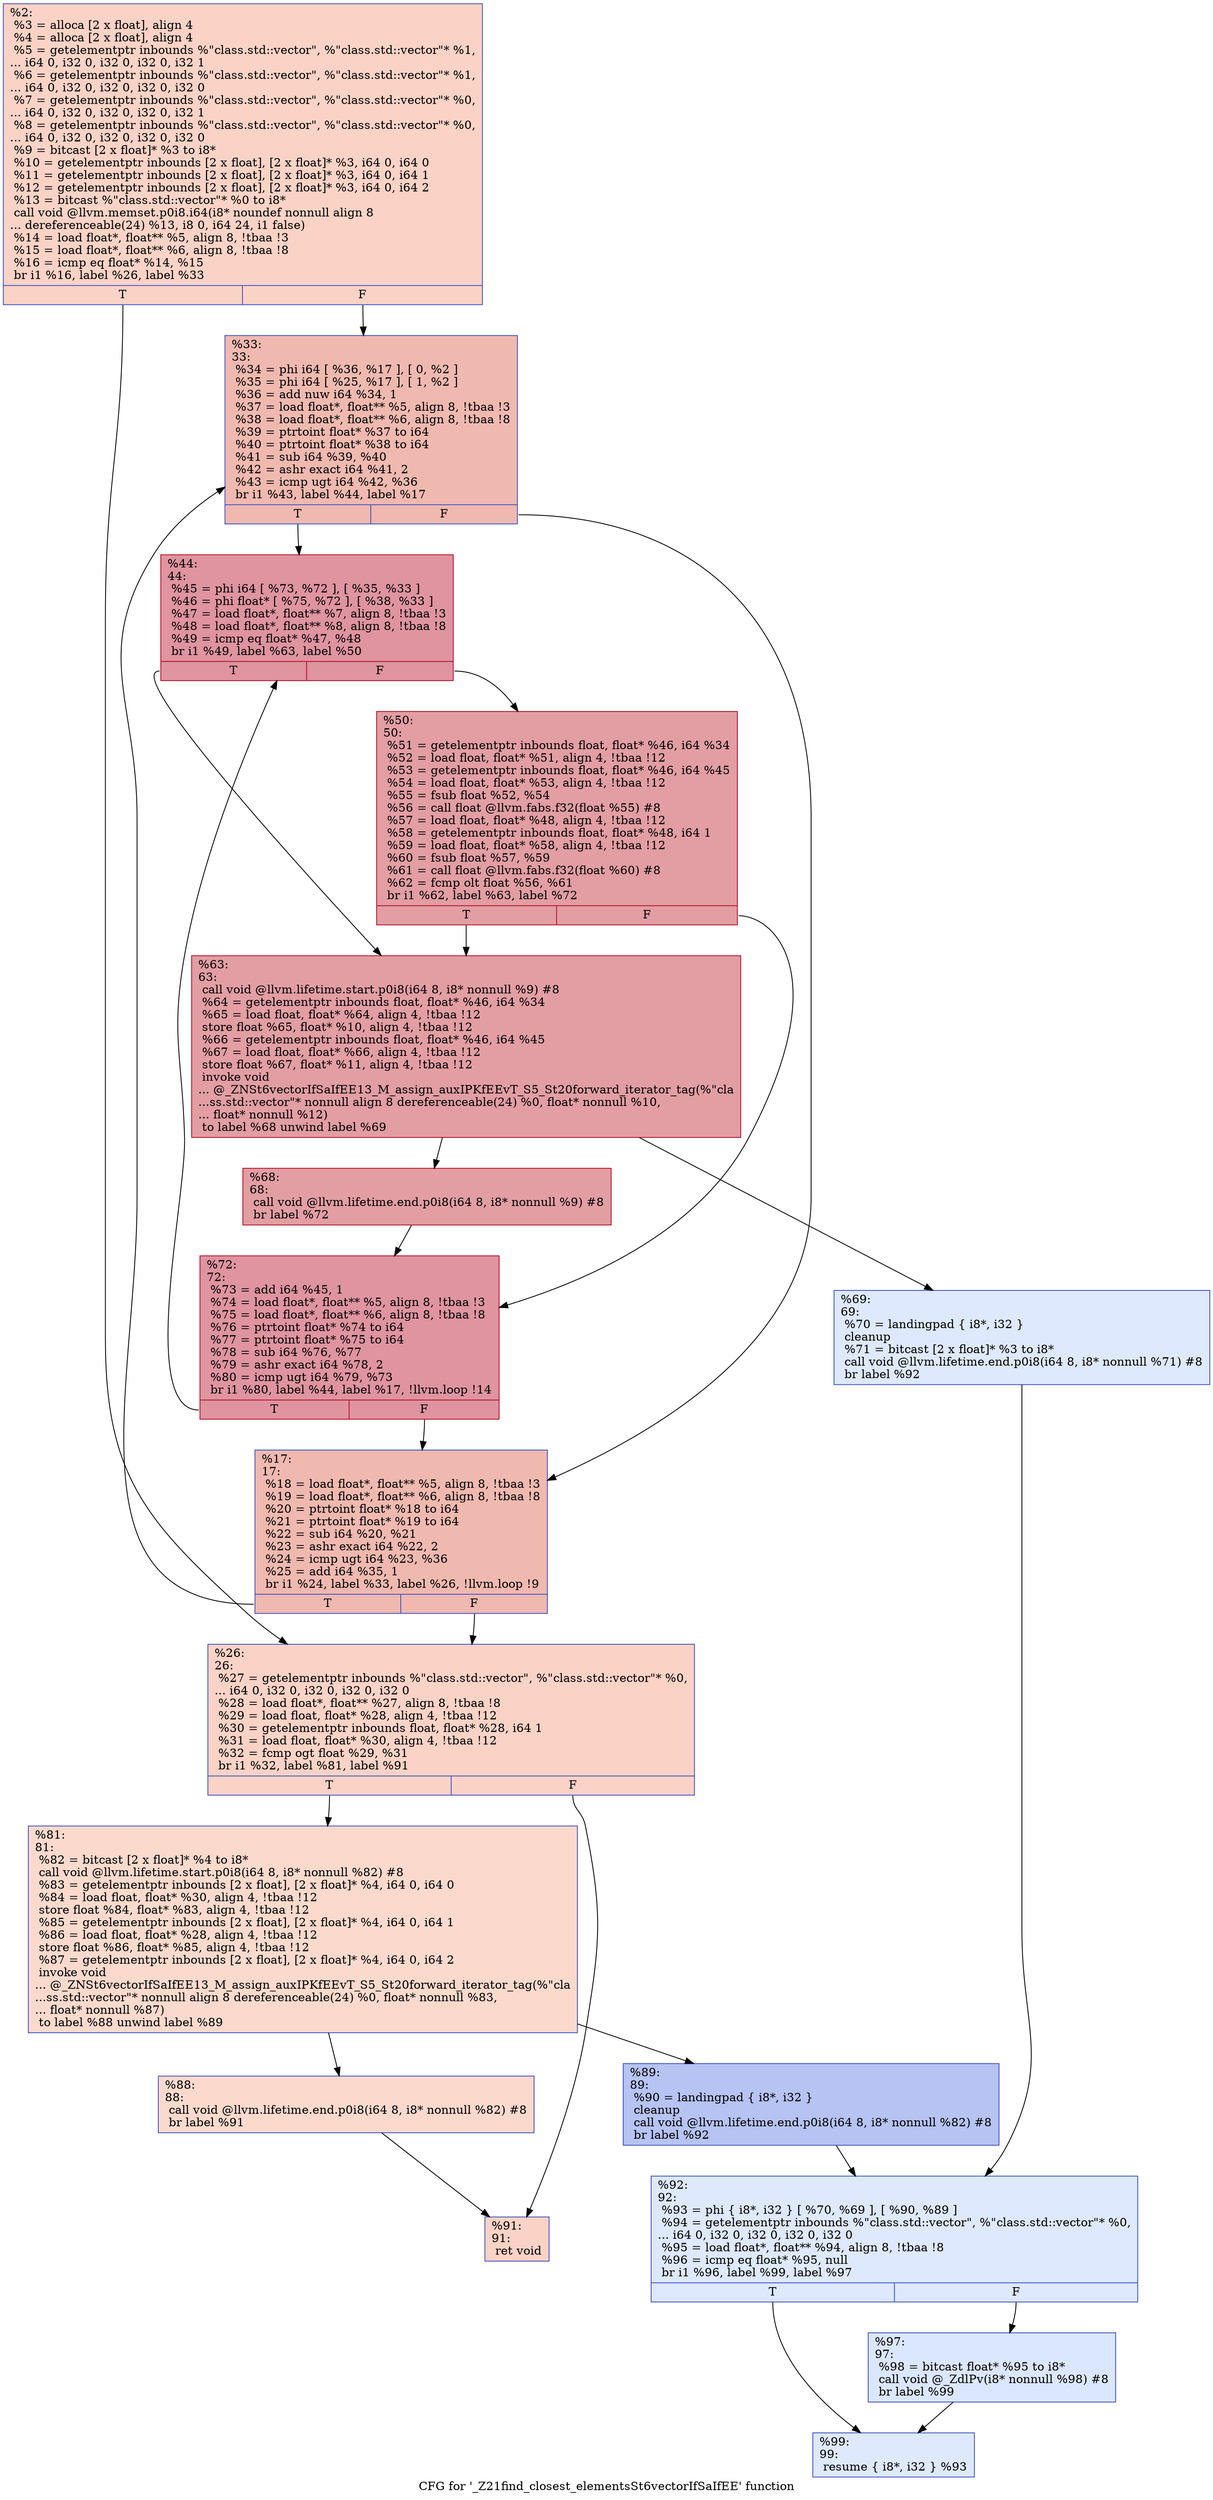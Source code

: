 digraph "CFG for '_Z21find_closest_elementsSt6vectorIfSaIfEE' function" {
	label="CFG for '_Z21find_closest_elementsSt6vectorIfSaIfEE' function";

	Node0x55ca834762f0 [shape=record,color="#3d50c3ff", style=filled, fillcolor="#f59c7d70",label="{%2:\l  %3 = alloca [2 x float], align 4\l  %4 = alloca [2 x float], align 4\l  %5 = getelementptr inbounds %\"class.std::vector\", %\"class.std::vector\"* %1,\l... i64 0, i32 0, i32 0, i32 0, i32 1\l  %6 = getelementptr inbounds %\"class.std::vector\", %\"class.std::vector\"* %1,\l... i64 0, i32 0, i32 0, i32 0, i32 0\l  %7 = getelementptr inbounds %\"class.std::vector\", %\"class.std::vector\"* %0,\l... i64 0, i32 0, i32 0, i32 0, i32 1\l  %8 = getelementptr inbounds %\"class.std::vector\", %\"class.std::vector\"* %0,\l... i64 0, i32 0, i32 0, i32 0, i32 0\l  %9 = bitcast [2 x float]* %3 to i8*\l  %10 = getelementptr inbounds [2 x float], [2 x float]* %3, i64 0, i64 0\l  %11 = getelementptr inbounds [2 x float], [2 x float]* %3, i64 0, i64 1\l  %12 = getelementptr inbounds [2 x float], [2 x float]* %3, i64 0, i64 2\l  %13 = bitcast %\"class.std::vector\"* %0 to i8*\l  call void @llvm.memset.p0i8.i64(i8* noundef nonnull align 8\l... dereferenceable(24) %13, i8 0, i64 24, i1 false)\l  %14 = load float*, float** %5, align 8, !tbaa !3\l  %15 = load float*, float** %6, align 8, !tbaa !8\l  %16 = icmp eq float* %14, %15\l  br i1 %16, label %26, label %33\l|{<s0>T|<s1>F}}"];
	Node0x55ca834762f0:s0 -> Node0x55ca83478440;
	Node0x55ca834762f0:s1 -> Node0x55ca834784d0;
	Node0x55ca83478610 [shape=record,color="#3d50c3ff", style=filled, fillcolor="#de614d70",label="{%17:\l17:                                               \l  %18 = load float*, float** %5, align 8, !tbaa !3\l  %19 = load float*, float** %6, align 8, !tbaa !8\l  %20 = ptrtoint float* %18 to i64\l  %21 = ptrtoint float* %19 to i64\l  %22 = sub i64 %20, %21\l  %23 = ashr exact i64 %22, 2\l  %24 = icmp ugt i64 %23, %36\l  %25 = add i64 %35, 1\l  br i1 %24, label %33, label %26, !llvm.loop !9\l|{<s0>T|<s1>F}}"];
	Node0x55ca83478610:s0 -> Node0x55ca834784d0;
	Node0x55ca83478610:s1 -> Node0x55ca83478440;
	Node0x55ca83478440 [shape=record,color="#3d50c3ff", style=filled, fillcolor="#f59c7d70",label="{%26:\l26:                                               \l  %27 = getelementptr inbounds %\"class.std::vector\", %\"class.std::vector\"* %0,\l... i64 0, i32 0, i32 0, i32 0, i32 0\l  %28 = load float*, float** %27, align 8, !tbaa !8\l  %29 = load float, float* %28, align 4, !tbaa !12\l  %30 = getelementptr inbounds float, float* %28, i64 1\l  %31 = load float, float* %30, align 4, !tbaa !12\l  %32 = fcmp ogt float %29, %31\l  br i1 %32, label %81, label %91\l|{<s0>T|<s1>F}}"];
	Node0x55ca83478440:s0 -> Node0x55ca8347a510;
	Node0x55ca83478440:s1 -> Node0x55ca8347a5a0;
	Node0x55ca834784d0 [shape=record,color="#3d50c3ff", style=filled, fillcolor="#de614d70",label="{%33:\l33:                                               \l  %34 = phi i64 [ %36, %17 ], [ 0, %2 ]\l  %35 = phi i64 [ %25, %17 ], [ 1, %2 ]\l  %36 = add nuw i64 %34, 1\l  %37 = load float*, float** %5, align 8, !tbaa !3\l  %38 = load float*, float** %6, align 8, !tbaa !8\l  %39 = ptrtoint float* %37 to i64\l  %40 = ptrtoint float* %38 to i64\l  %41 = sub i64 %39, %40\l  %42 = ashr exact i64 %41, 2\l  %43 = icmp ugt i64 %42, %36\l  br i1 %43, label %44, label %17\l|{<s0>T|<s1>F}}"];
	Node0x55ca834784d0:s0 -> Node0x55ca8347ac40;
	Node0x55ca834784d0:s1 -> Node0x55ca83478610;
	Node0x55ca8347ac40 [shape=record,color="#b70d28ff", style=filled, fillcolor="#b70d2870",label="{%44:\l44:                                               \l  %45 = phi i64 [ %73, %72 ], [ %35, %33 ]\l  %46 = phi float* [ %75, %72 ], [ %38, %33 ]\l  %47 = load float*, float** %7, align 8, !tbaa !3\l  %48 = load float*, float** %8, align 8, !tbaa !8\l  %49 = icmp eq float* %47, %48\l  br i1 %49, label %63, label %50\l|{<s0>T|<s1>F}}"];
	Node0x55ca8347ac40:s0 -> Node0x55ca8347b060;
	Node0x55ca8347ac40:s1 -> Node0x55ca8347b0f0;
	Node0x55ca8347b0f0 [shape=record,color="#b70d28ff", style=filled, fillcolor="#be242e70",label="{%50:\l50:                                               \l  %51 = getelementptr inbounds float, float* %46, i64 %34\l  %52 = load float, float* %51, align 4, !tbaa !12\l  %53 = getelementptr inbounds float, float* %46, i64 %45\l  %54 = load float, float* %53, align 4, !tbaa !12\l  %55 = fsub float %52, %54\l  %56 = call float @llvm.fabs.f32(float %55) #8\l  %57 = load float, float* %48, align 4, !tbaa !12\l  %58 = getelementptr inbounds float, float* %48, i64 1\l  %59 = load float, float* %58, align 4, !tbaa !12\l  %60 = fsub float %57, %59\l  %61 = call float @llvm.fabs.f32(float %60) #8\l  %62 = fcmp olt float %56, %61\l  br i1 %62, label %63, label %72\l|{<s0>T|<s1>F}}"];
	Node0x55ca8347b0f0:s0 -> Node0x55ca8347b060;
	Node0x55ca8347b0f0:s1 -> Node0x55ca8347ad40;
	Node0x55ca8347b060 [shape=record,color="#b70d28ff", style=filled, fillcolor="#be242e70",label="{%63:\l63:                                               \l  call void @llvm.lifetime.start.p0i8(i64 8, i8* nonnull %9) #8\l  %64 = getelementptr inbounds float, float* %46, i64 %34\l  %65 = load float, float* %64, align 4, !tbaa !12\l  store float %65, float* %10, align 4, !tbaa !12\l  %66 = getelementptr inbounds float, float* %46, i64 %45\l  %67 = load float, float* %66, align 4, !tbaa !12\l  store float %67, float* %11, align 4, !tbaa !12\l  invoke void\l... @_ZNSt6vectorIfSaIfEE13_M_assign_auxIPKfEEvT_S5_St20forward_iterator_tag(%\"cla\l...ss.std::vector\"* nonnull align 8 dereferenceable(24) %0, float* nonnull %10,\l... float* nonnull %12)\l          to label %68 unwind label %69\l}"];
	Node0x55ca8347b060 -> Node0x55ca8347c680;
	Node0x55ca8347b060 -> Node0x55ca8347c6d0;
	Node0x55ca8347c680 [shape=record,color="#b70d28ff", style=filled, fillcolor="#be242e70",label="{%68:\l68:                                               \l  call void @llvm.lifetime.end.p0i8(i64 8, i8* nonnull %9) #8\l  br label %72\l}"];
	Node0x55ca8347c680 -> Node0x55ca8347ad40;
	Node0x55ca8347c6d0 [shape=record,color="#3d50c3ff", style=filled, fillcolor="#b5cdfa70",label="{%69:\l69:                                               \l  %70 = landingpad \{ i8*, i32 \}\l          cleanup\l  %71 = bitcast [2 x float]* %3 to i8*\l  call void @llvm.lifetime.end.p0i8(i64 8, i8* nonnull %71) #8\l  br label %92\l}"];
	Node0x55ca8347c6d0 -> Node0x55ca8347cf10;
	Node0x55ca8347ad40 [shape=record,color="#b70d28ff", style=filled, fillcolor="#b70d2870",label="{%72:\l72:                                               \l  %73 = add i64 %45, 1\l  %74 = load float*, float** %5, align 8, !tbaa !3\l  %75 = load float*, float** %6, align 8, !tbaa !8\l  %76 = ptrtoint float* %74 to i64\l  %77 = ptrtoint float* %75 to i64\l  %78 = sub i64 %76, %77\l  %79 = ashr exact i64 %78, 2\l  %80 = icmp ugt i64 %79, %73\l  br i1 %80, label %44, label %17, !llvm.loop !14\l|{<s0>T|<s1>F}}"];
	Node0x55ca8347ad40:s0 -> Node0x55ca8347ac40;
	Node0x55ca8347ad40:s1 -> Node0x55ca83478610;
	Node0x55ca8347a510 [shape=record,color="#3d50c3ff", style=filled, fillcolor="#f7ac8e70",label="{%81:\l81:                                               \l  %82 = bitcast [2 x float]* %4 to i8*\l  call void @llvm.lifetime.start.p0i8(i64 8, i8* nonnull %82) #8\l  %83 = getelementptr inbounds [2 x float], [2 x float]* %4, i64 0, i64 0\l  %84 = load float, float* %30, align 4, !tbaa !12\l  store float %84, float* %83, align 4, !tbaa !12\l  %85 = getelementptr inbounds [2 x float], [2 x float]* %4, i64 0, i64 1\l  %86 = load float, float* %28, align 4, !tbaa !12\l  store float %86, float* %85, align 4, !tbaa !12\l  %87 = getelementptr inbounds [2 x float], [2 x float]* %4, i64 0, i64 2\l  invoke void\l... @_ZNSt6vectorIfSaIfEE13_M_assign_auxIPKfEEvT_S5_St20forward_iterator_tag(%\"cla\l...ss.std::vector\"* nonnull align 8 dereferenceable(24) %0, float* nonnull %83,\l... float* nonnull %87)\l          to label %88 unwind label %89\l}"];
	Node0x55ca8347a510 -> Node0x55ca8347db50;
	Node0x55ca8347a510 -> Node0x55ca8347dba0;
	Node0x55ca8347db50 [shape=record,color="#3d50c3ff", style=filled, fillcolor="#f7ac8e70",label="{%88:\l88:                                               \l  call void @llvm.lifetime.end.p0i8(i64 8, i8* nonnull %82) #8\l  br label %91\l}"];
	Node0x55ca8347db50 -> Node0x55ca8347a5a0;
	Node0x55ca8347dba0 [shape=record,color="#3d50c3ff", style=filled, fillcolor="#5977e370",label="{%89:\l89:                                               \l  %90 = landingpad \{ i8*, i32 \}\l          cleanup\l  call void @llvm.lifetime.end.p0i8(i64 8, i8* nonnull %82) #8\l  br label %92\l}"];
	Node0x55ca8347dba0 -> Node0x55ca8347cf10;
	Node0x55ca8347a5a0 [shape=record,color="#3d50c3ff", style=filled, fillcolor="#f59c7d70",label="{%91:\l91:                                               \l  ret void\l}"];
	Node0x55ca8347cf10 [shape=record,color="#3d50c3ff", style=filled, fillcolor="#b5cdfa70",label="{%92:\l92:                                               \l  %93 = phi \{ i8*, i32 \} [ %70, %69 ], [ %90, %89 ]\l  %94 = getelementptr inbounds %\"class.std::vector\", %\"class.std::vector\"* %0,\l... i64 0, i32 0, i32 0, i32 0, i32 0\l  %95 = load float*, float** %94, align 8, !tbaa !8\l  %96 = icmp eq float* %95, null\l  br i1 %96, label %99, label %97\l|{<s0>T|<s1>F}}"];
	Node0x55ca8347cf10:s0 -> Node0x55ca8347e3e0;
	Node0x55ca8347cf10:s1 -> Node0x55ca8347e430;
	Node0x55ca8347e430 [shape=record,color="#3d50c3ff", style=filled, fillcolor="#aec9fc70",label="{%97:\l97:                                               \l  %98 = bitcast float* %95 to i8*\l  call void @_ZdlPv(i8* nonnull %98) #8\l  br label %99\l}"];
	Node0x55ca8347e430 -> Node0x55ca8347e3e0;
	Node0x55ca8347e3e0 [shape=record,color="#3d50c3ff", style=filled, fillcolor="#b5cdfa70",label="{%99:\l99:                                               \l  resume \{ i8*, i32 \} %93\l}"];
}
